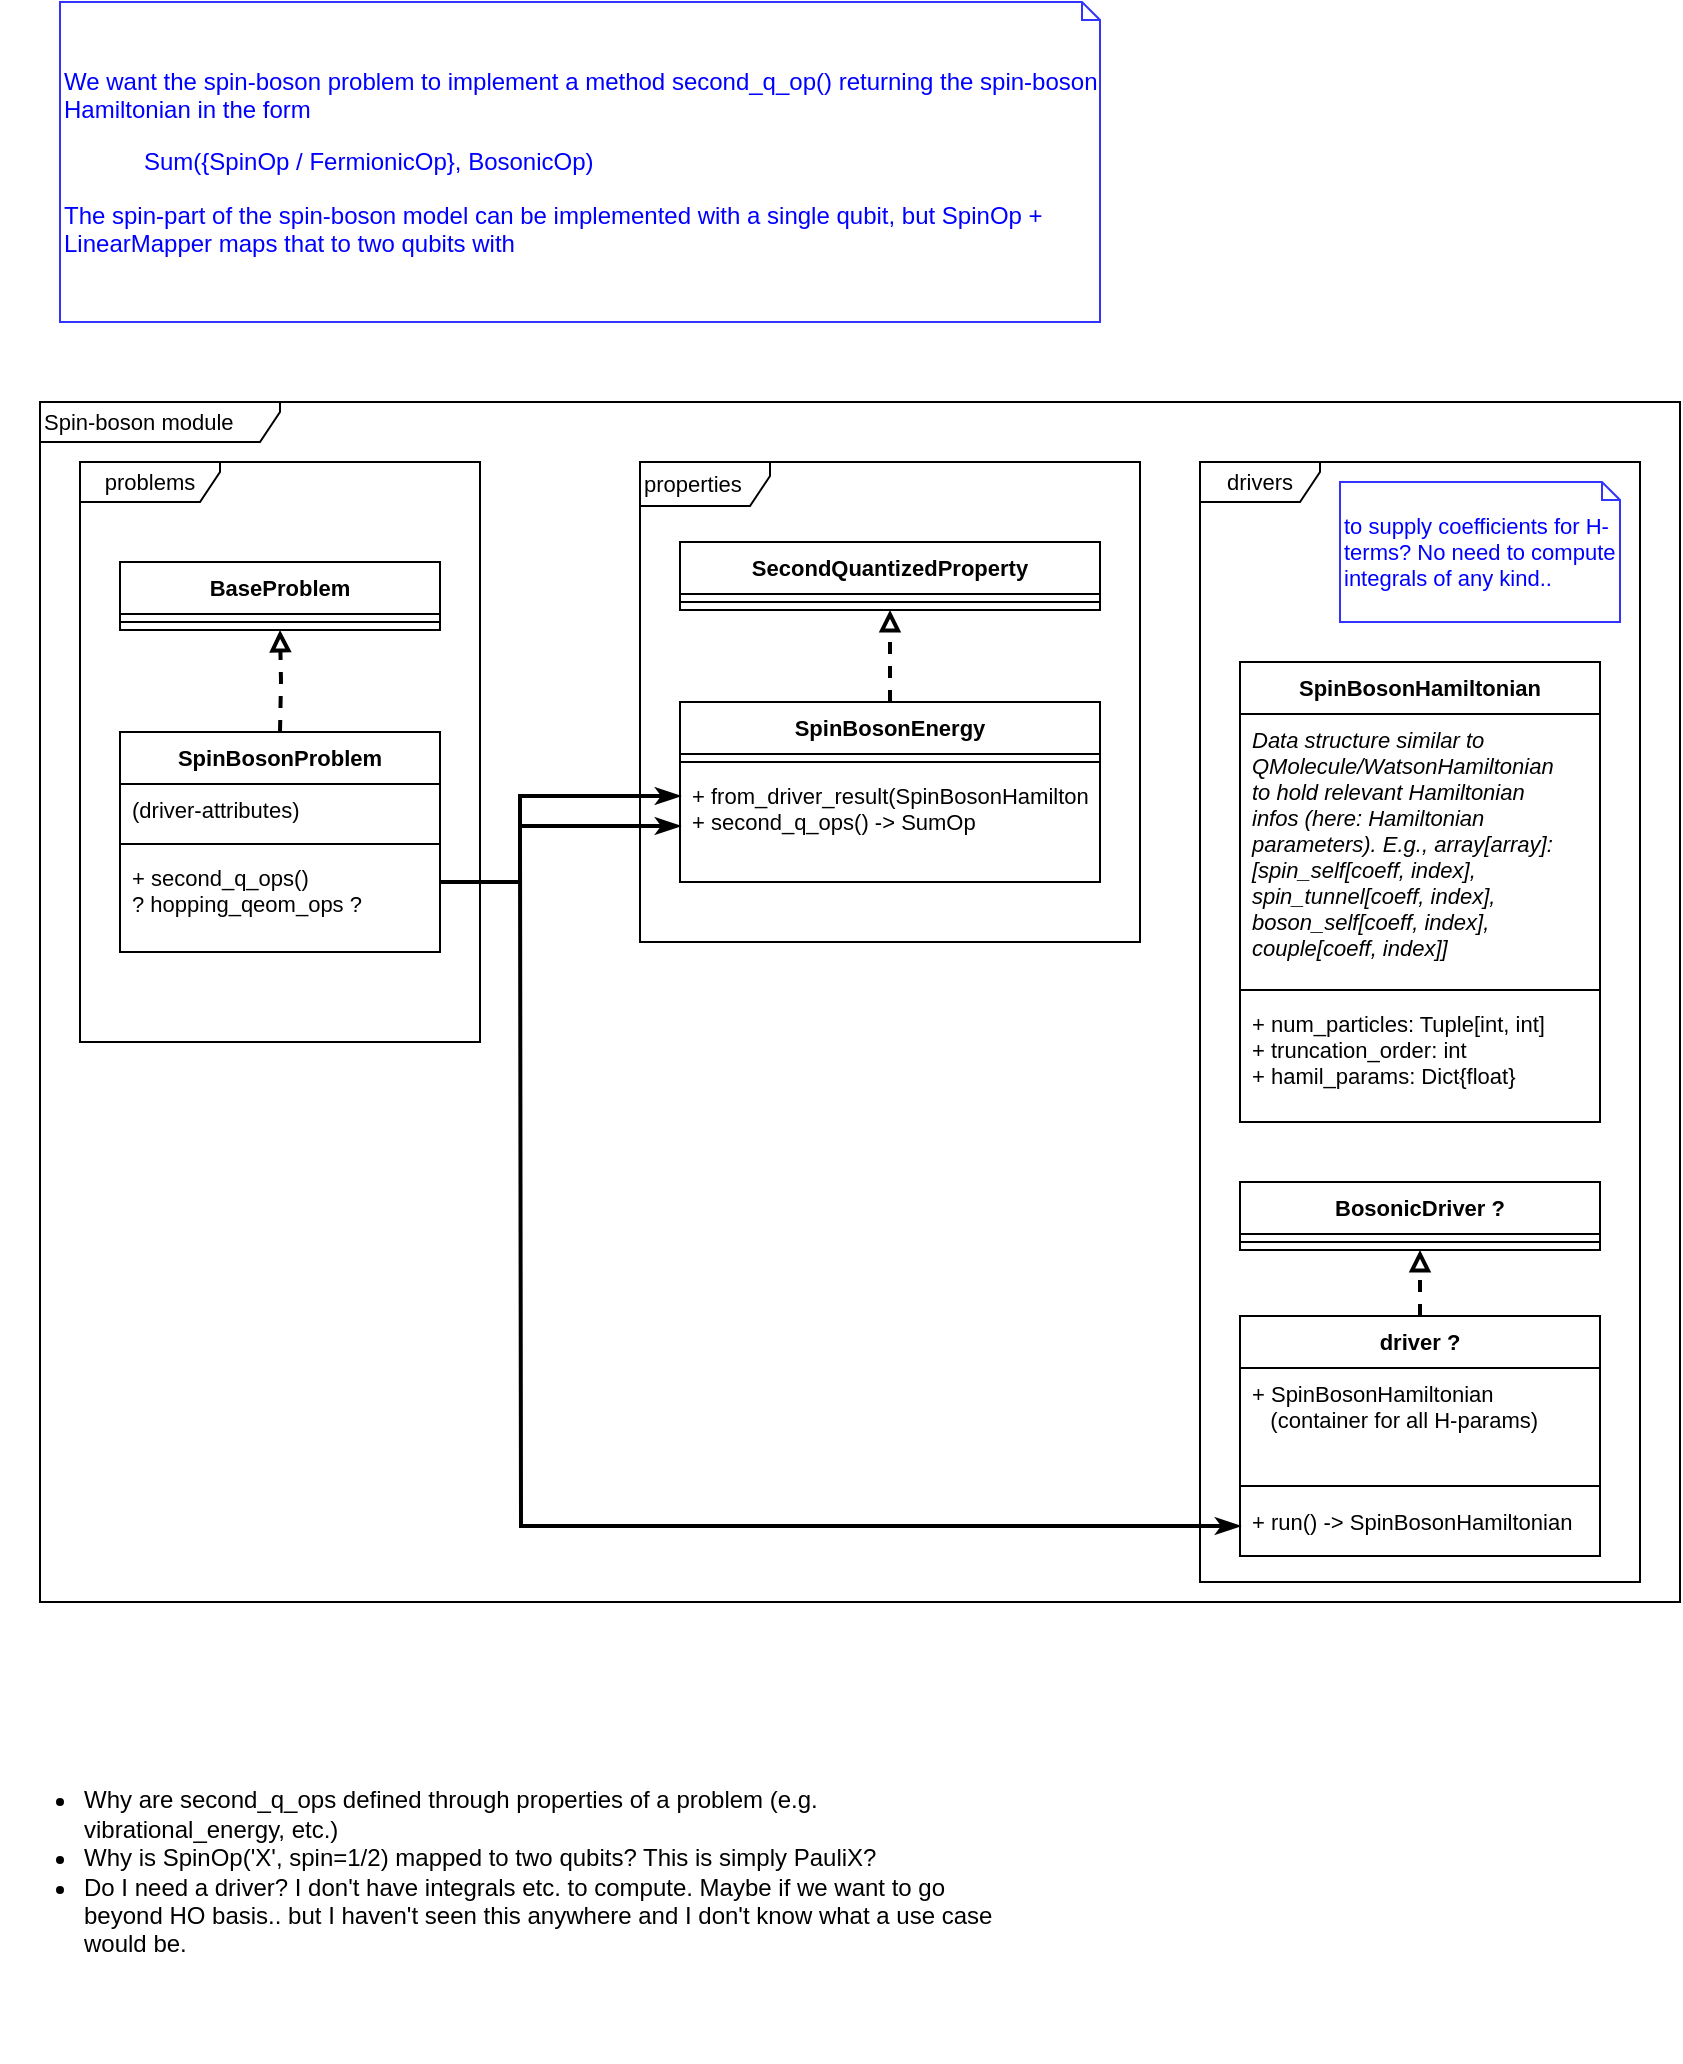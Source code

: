 <mxfile version="14.9.3" type="device"><diagram id="j0Lpsr8uhZviz2nrBm9l" name="Page-1"><mxGraphModel dx="1186" dy="765" grid="1" gridSize="10" guides="1" tooltips="1" connect="1" arrows="1" fold="1" page="0" pageScale="1" pageWidth="850" pageHeight="1100" math="0" shadow="0"><root><mxCell id="0"/><mxCell id="1" parent="0"/><mxCell id="PQcMw9dt6dC3_Z6IxtEI-1" value="&lt;font style=&quot;font-size: 11px;&quot;&gt;Spin-boson module&lt;/font&gt;" style="shape=umlFrame;whiteSpace=wrap;html=1;fontSize=11;strokeColor=#000000;align=left;width=120;height=20;" vertex="1" parent="1"><mxGeometry x="20" y="220" width="820" height="600" as="geometry"/></mxCell><mxCell id="GQAy2RRXzXNglXdL1GD--22" value="&lt;font style=&quot;font-size: 11px;&quot;&gt;properties&lt;/font&gt;" style="shape=umlFrame;whiteSpace=wrap;html=1;fontSize=11;align=left;width=65;height=22;" vertex="1" parent="1"><mxGeometry x="320" y="250" width="250" height="240" as="geometry"/></mxCell><mxCell id="TK1HC9DKqTdFlWaWyGcT-53" value="drivers" style="shape=umlFrame;whiteSpace=wrap;html=1;width=60;height=20;fontSize=11;" parent="1" vertex="1"><mxGeometry x="600" y="250" width="220" height="560" as="geometry"/></mxCell><mxCell id="TK1HC9DKqTdFlWaWyGcT-1" value="problems" style="shape=umlFrame;whiteSpace=wrap;html=1;width=70;height=20;fontSize=11;" parent="1" vertex="1"><mxGeometry x="40" y="250" width="200" height="290" as="geometry"/></mxCell><mxCell id="TK1HC9DKqTdFlWaWyGcT-2" value="BaseProblem" style="swimlane;fontStyle=1;align=center;verticalAlign=top;childLayout=stackLayout;horizontal=1;startSize=26;horizontalStack=0;resizeParent=1;resizeParentMax=0;resizeLast=0;collapsible=1;marginBottom=0;fontSize=11;" parent="1" vertex="1"><mxGeometry x="60" y="300" width="160" height="34" as="geometry"/></mxCell><mxCell id="TK1HC9DKqTdFlWaWyGcT-4" value="" style="line;strokeWidth=1;fillColor=none;align=left;verticalAlign=middle;spacingTop=-1;spacingLeft=3;spacingRight=3;rotatable=0;labelPosition=right;points=[];portConstraint=eastwest;fontSize=11;" parent="TK1HC9DKqTdFlWaWyGcT-2" vertex="1"><mxGeometry y="26" width="160" height="8" as="geometry"/></mxCell><mxCell id="TK1HC9DKqTdFlWaWyGcT-12" style="edgeStyle=orthogonalEdgeStyle;rounded=0;orthogonalLoop=1;jettySize=auto;html=1;exitX=0.5;exitY=0;exitDx=0;exitDy=0;entryX=0.5;entryY=1;entryDx=0;entryDy=0;endArrow=block;endFill=0;dashed=1;strokeWidth=2;startSize=6;jumpSize=6;jumpStyle=none;fontSize=11;" parent="1" target="TK1HC9DKqTdFlWaWyGcT-2" edge="1"><mxGeometry relative="1" as="geometry"><mxPoint x="140" y="385" as="sourcePoint"/></mxGeometry></mxCell><mxCell id="TK1HC9DKqTdFlWaWyGcT-6" value="SpinBosonProblem" style="swimlane;fontStyle=1;align=center;verticalAlign=top;childLayout=stackLayout;horizontal=1;startSize=26;horizontalStack=0;resizeParent=1;resizeParentMax=0;resizeLast=0;collapsible=1;marginBottom=0;fontSize=11;" parent="1" vertex="1"><mxGeometry x="60" y="385" width="160" height="110" as="geometry"/></mxCell><mxCell id="TK1HC9DKqTdFlWaWyGcT-58" value="(driver-attributes)" style="text;strokeColor=none;fillColor=none;align=left;verticalAlign=top;spacingLeft=4;spacingRight=4;overflow=hidden;rotatable=0;points=[[0,0.5],[1,0.5]];portConstraint=eastwest;fontSize=11;" parent="TK1HC9DKqTdFlWaWyGcT-6" vertex="1"><mxGeometry y="26" width="160" height="26" as="geometry"/></mxCell><mxCell id="TK1HC9DKqTdFlWaWyGcT-8" value="" style="line;strokeWidth=1;fillColor=none;align=left;verticalAlign=middle;spacingTop=-1;spacingLeft=3;spacingRight=3;rotatable=0;labelPosition=right;points=[];portConstraint=eastwest;fontSize=11;" parent="TK1HC9DKqTdFlWaWyGcT-6" vertex="1"><mxGeometry y="52" width="160" height="8" as="geometry"/></mxCell><mxCell id="GQAy2RRXzXNglXdL1GD--5" value="+ second_q_ops()&#xA;? hopping_qeom_ops ?" style="text;strokeColor=none;fillColor=none;align=left;verticalAlign=top;spacingLeft=4;spacingRight=4;overflow=hidden;rotatable=0;points=[[0,0.5],[1,0.5]];portConstraint=eastwest;fontSize=11;" vertex="1" parent="TK1HC9DKqTdFlWaWyGcT-6"><mxGeometry y="60" width="160" height="50" as="geometry"/></mxCell><mxCell id="TK1HC9DKqTdFlWaWyGcT-51" style="edgeStyle=orthogonalEdgeStyle;rounded=0;jumpStyle=none;jumpSize=6;orthogonalLoop=1;jettySize=auto;html=1;dashed=1;endArrow=block;endFill=0;startSize=6;strokeWidth=2;entryX=0.5;entryY=1;entryDx=0;entryDy=0;fontSize=11;" parent="1" source="TK1HC9DKqTdFlWaWyGcT-43" target="TK1HC9DKqTdFlWaWyGcT-47" edge="1"><mxGeometry relative="1" as="geometry"><mxPoint x="700" y="687" as="targetPoint"/></mxGeometry></mxCell><mxCell id="TK1HC9DKqTdFlWaWyGcT-43" value="driver ?" style="swimlane;fontStyle=1;align=center;verticalAlign=top;childLayout=stackLayout;horizontal=1;startSize=26;horizontalStack=0;resizeParent=1;resizeParentMax=0;resizeLast=0;collapsible=1;marginBottom=0;fontSize=11;" parent="1" vertex="1"><mxGeometry x="620" y="677" width="180" height="120" as="geometry"/></mxCell><mxCell id="TK1HC9DKqTdFlWaWyGcT-59" value="+ SpinBosonHamiltonian&#xA;   (container for all H-params)" style="text;strokeColor=none;fillColor=none;align=left;verticalAlign=top;spacingLeft=4;spacingRight=4;overflow=hidden;rotatable=0;points=[[0,0.5],[1,0.5]];portConstraint=eastwest;fontSize=11;" parent="TK1HC9DKqTdFlWaWyGcT-43" vertex="1"><mxGeometry y="26" width="180" height="54" as="geometry"/></mxCell><mxCell id="TK1HC9DKqTdFlWaWyGcT-45" value="" style="line;strokeWidth=1;fillColor=none;align=left;verticalAlign=middle;spacingTop=-1;spacingLeft=3;spacingRight=3;rotatable=0;labelPosition=right;points=[];portConstraint=eastwest;fontSize=11;" parent="TK1HC9DKqTdFlWaWyGcT-43" vertex="1"><mxGeometry y="80" width="180" height="10" as="geometry"/></mxCell><mxCell id="PQcMw9dt6dC3_Z6IxtEI-4" value="+ run() -&gt; SpinBosonHamiltonian" style="text;strokeColor=none;fillColor=none;align=left;verticalAlign=top;spacingLeft=4;spacingRight=4;overflow=hidden;rotatable=0;points=[[0,0.5],[1,0.5]];portConstraint=eastwest;fontSize=11;" vertex="1" parent="TK1HC9DKqTdFlWaWyGcT-43"><mxGeometry y="90" width="180" height="30" as="geometry"/></mxCell><mxCell id="TK1HC9DKqTdFlWaWyGcT-47" value="BosonicDriver ?" style="swimlane;fontStyle=1;align=center;verticalAlign=top;childLayout=stackLayout;horizontal=1;startSize=26;horizontalStack=0;resizeParent=1;resizeParentMax=0;resizeLast=0;collapsible=1;marginBottom=0;fontSize=11;" parent="1" vertex="1"><mxGeometry x="620" y="610" width="180" height="34" as="geometry"/></mxCell><mxCell id="TK1HC9DKqTdFlWaWyGcT-49" value="" style="line;strokeWidth=1;fillColor=none;align=left;verticalAlign=middle;spacingTop=-1;spacingLeft=3;spacingRight=3;rotatable=0;labelPosition=right;points=[];portConstraint=eastwest;fontSize=11;" parent="TK1HC9DKqTdFlWaWyGcT-47" vertex="1"><mxGeometry y="26" width="180" height="8" as="geometry"/></mxCell><mxCell id="GQAy2RRXzXNglXdL1GD--3" value="&lt;ul&gt;&lt;li&gt;Why are second_q_ops defined through properties of a problem (e.g. vibrational_energy, etc.)&lt;/li&gt;&lt;li&gt;Why is SpinOp('X', spin=1/2) mapped to two qubits? This is simply PauliX?&lt;br&gt;&lt;/li&gt;&lt;li&gt;Do I need a driver? I don't have integrals etc. to compute. Maybe if we want to go beyond HO basis.. but I haven't seen this anywhere and I don't know what a use case would be.&lt;br&gt;&lt;/li&gt;&lt;/ul&gt;" style="text;strokeColor=none;fillColor=none;html=1;whiteSpace=wrap;verticalAlign=middle;overflow=hidden;" vertex="1" parent="1"><mxGeometry y="860" width="500" height="190" as="geometry"/></mxCell><mxCell id="GQAy2RRXzXNglXdL1GD--14" style="edgeStyle=orthogonalEdgeStyle;rounded=0;orthogonalLoop=1;jettySize=auto;html=1;entryX=0.5;entryY=1;entryDx=0;entryDy=0;endArrow=block;endFill=0;dashed=1;strokeWidth=2;fontSize=11;" edge="1" parent="1" source="GQAy2RRXzXNglXdL1GD--6" target="GQAy2RRXzXNglXdL1GD--10"><mxGeometry relative="1" as="geometry"/></mxCell><mxCell id="GQAy2RRXzXNglXdL1GD--6" value="SpinBosonEnergy" style="swimlane;fontStyle=1;align=center;verticalAlign=top;childLayout=stackLayout;horizontal=1;startSize=26;horizontalStack=0;resizeParent=1;resizeParentMax=0;resizeLast=0;collapsible=1;marginBottom=0;fontSize=11;" vertex="1" parent="1"><mxGeometry x="340" y="370" width="210" height="90" as="geometry"/></mxCell><mxCell id="GQAy2RRXzXNglXdL1GD--8" value="" style="line;strokeWidth=1;fillColor=none;align=left;verticalAlign=middle;spacingTop=-1;spacingLeft=3;spacingRight=3;rotatable=0;labelPosition=right;points=[];portConstraint=eastwest;fontSize=11;" vertex="1" parent="GQAy2RRXzXNglXdL1GD--6"><mxGeometry y="26" width="210" height="8" as="geometry"/></mxCell><mxCell id="GQAy2RRXzXNglXdL1GD--9" value="+ from_driver_result(SpinBosonHamiltonian)&#xA;+ second_q_ops() -&gt; SumOp" style="text;strokeColor=none;fillColor=none;align=left;verticalAlign=top;spacingLeft=4;spacingRight=4;overflow=hidden;rotatable=0;points=[[0,0.5],[1,0.5]];portConstraint=eastwest;fontSize=11;" vertex="1" parent="GQAy2RRXzXNglXdL1GD--6"><mxGeometry y="34" width="210" height="56" as="geometry"/></mxCell><mxCell id="GQAy2RRXzXNglXdL1GD--10" value="SecondQuantizedProperty" style="swimlane;fontStyle=1;align=center;verticalAlign=top;childLayout=stackLayout;horizontal=1;startSize=26;horizontalStack=0;resizeParent=1;resizeParentMax=0;resizeLast=0;collapsible=1;marginBottom=0;fontSize=11;" vertex="1" parent="1"><mxGeometry x="340" y="290" width="210" height="34" as="geometry"/></mxCell><mxCell id="GQAy2RRXzXNglXdL1GD--12" value="" style="line;strokeWidth=1;fillColor=none;align=left;verticalAlign=middle;spacingTop=-1;spacingLeft=3;spacingRight=3;rotatable=0;labelPosition=right;points=[];portConstraint=eastwest;fontSize=11;" vertex="1" parent="GQAy2RRXzXNglXdL1GD--10"><mxGeometry y="26" width="210" height="8" as="geometry"/></mxCell><mxCell id="GQAy2RRXzXNglXdL1GD--15" style="edgeStyle=orthogonalEdgeStyle;rounded=0;orthogonalLoop=1;jettySize=auto;html=1;endArrow=classicThin;endFill=1;strokeWidth=2;fontSize=11;" edge="1" parent="1" source="GQAy2RRXzXNglXdL1GD--5" target="GQAy2RRXzXNglXdL1GD--9"><mxGeometry relative="1" as="geometry"><mxPoint x="194" y="440" as="sourcePoint"/><Array as="points"><mxPoint x="260" y="460"/><mxPoint x="260" y="417"/></Array></mxGeometry></mxCell><mxCell id="GQAy2RRXzXNglXdL1GD--16" value="&lt;div&gt;&lt;font color=&quot;#0000FF&quot;&gt;We want the spin-boson problem to implement a method second_q_op() returning the spin-boson Hamiltonian in the form&lt;/font&gt;&lt;/div&gt;&lt;blockquote&gt;&lt;div&gt;&lt;font color=&quot;#0000FF&quot;&gt;Sum({SpinOp / FermionicOp}, BosonicOp)&lt;/font&gt;&lt;/div&gt;&lt;/blockquote&gt;&lt;div&gt;&lt;font color=&quot;#0000FF&quot;&gt;The spin-part of the spin-boson model can be implemented with a single qubit, but SpinOp + LinearMapper maps that to two qubits with&lt;br&gt;&lt;/font&gt;&lt;/div&gt;" style="shape=note;size=9;whiteSpace=wrap;html=1;strokeColor=#3333FF;align=left;" vertex="1" parent="1"><mxGeometry x="30" y="20" width="520" height="160" as="geometry"/></mxCell><mxCell id="GQAy2RRXzXNglXdL1GD--17" style="edgeStyle=orthogonalEdgeStyle;rounded=0;orthogonalLoop=1;jettySize=auto;html=1;entryX=0;entryY=0.5;entryDx=0;entryDy=0;endArrow=classicThin;endFill=1;strokeWidth=2;fontSize=11;" edge="1" parent="1" target="PQcMw9dt6dC3_Z6IxtEI-4"><mxGeometry relative="1" as="geometry"><mxPoint x="260" y="440" as="sourcePoint"/></mxGeometry></mxCell><mxCell id="GQAy2RRXzXNglXdL1GD--18" value="&lt;div style=&quot;font-size: 11px;&quot;&gt;&lt;font style=&quot;font-size: 11px;&quot; color=&quot;#0000FF&quot;&gt;to supply coefficients for H-terms? No need to compute integrals of any kind.. &lt;br style=&quot;font-size: 11px;&quot;&gt;&lt;/font&gt;&lt;/div&gt;" style="shape=note;size=9;whiteSpace=wrap;html=1;strokeColor=#3333FF;align=left;fontSize=11;" vertex="1" parent="1"><mxGeometry x="670" y="260" width="140" height="70" as="geometry"/></mxCell><mxCell id="PQcMw9dt6dC3_Z6IxtEI-5" value="SpinBosonHamiltonian&#xA;" style="swimlane;fontStyle=1;align=center;verticalAlign=top;childLayout=stackLayout;horizontal=1;startSize=26;horizontalStack=0;resizeParent=1;resizeParentMax=0;resizeLast=0;collapsible=1;marginBottom=0;fontSize=11;strokeColor=#000000;" vertex="1" parent="1"><mxGeometry x="620" y="350" width="180" height="230" as="geometry"/></mxCell><mxCell id="PQcMw9dt6dC3_Z6IxtEI-6" value="Data structure similar to&#xA;QMolecule/WatsonHamiltonian&#xA;to hold relevant Hamiltonian&#xA;infos (here: Hamiltonian&#xA;parameters). E.g., array[array]:&#xA;[spin_self[coeff, index],&#xA;spin_tunnel[coeff, index],&#xA;boson_self[coeff, index],&#xA;couple[coeff, index]]" style="text;strokeColor=none;fillColor=none;align=left;verticalAlign=top;spacingLeft=4;spacingRight=4;overflow=hidden;rotatable=0;points=[[0,0.5],[1,0.5]];portConstraint=eastwest;fontStyle=2;fontSize=11;" vertex="1" parent="PQcMw9dt6dC3_Z6IxtEI-5"><mxGeometry y="26" width="180" height="134" as="geometry"/></mxCell><mxCell id="PQcMw9dt6dC3_Z6IxtEI-7" value="" style="line;strokeWidth=1;fillColor=none;align=left;verticalAlign=middle;spacingTop=-1;spacingLeft=3;spacingRight=3;rotatable=0;labelPosition=right;points=[];portConstraint=eastwest;fontSize=11;" vertex="1" parent="PQcMw9dt6dC3_Z6IxtEI-5"><mxGeometry y="160" width="180" height="8" as="geometry"/></mxCell><mxCell id="PQcMw9dt6dC3_Z6IxtEI-8" value="+ num_particles: Tuple[int, int]&#xA;+ truncation_order: int&#xA;+ hamil_params: Dict{float}" style="text;strokeColor=none;fillColor=none;align=left;verticalAlign=top;spacingLeft=4;spacingRight=4;overflow=hidden;rotatable=0;points=[[0,0.5],[1,0.5]];portConstraint=eastwest;fontSize=11;" vertex="1" parent="PQcMw9dt6dC3_Z6IxtEI-5"><mxGeometry y="168" width="180" height="62" as="geometry"/></mxCell><mxCell id="PQcMw9dt6dC3_Z6IxtEI-15" style="edgeStyle=orthogonalEdgeStyle;rounded=0;orthogonalLoop=1;jettySize=auto;html=1;entryX=0;entryY=0.5;entryDx=0;entryDy=0;fontSize=11;endArrow=classicThin;endFill=1;strokeWidth=2;" edge="1" parent="1" target="GQAy2RRXzXNglXdL1GD--9"><mxGeometry relative="1" as="geometry"><mxPoint x="230" y="460" as="sourcePoint"/><Array as="points"><mxPoint x="260" y="460"/><mxPoint x="260" y="432"/></Array></mxGeometry></mxCell></root></mxGraphModel></diagram></mxfile>